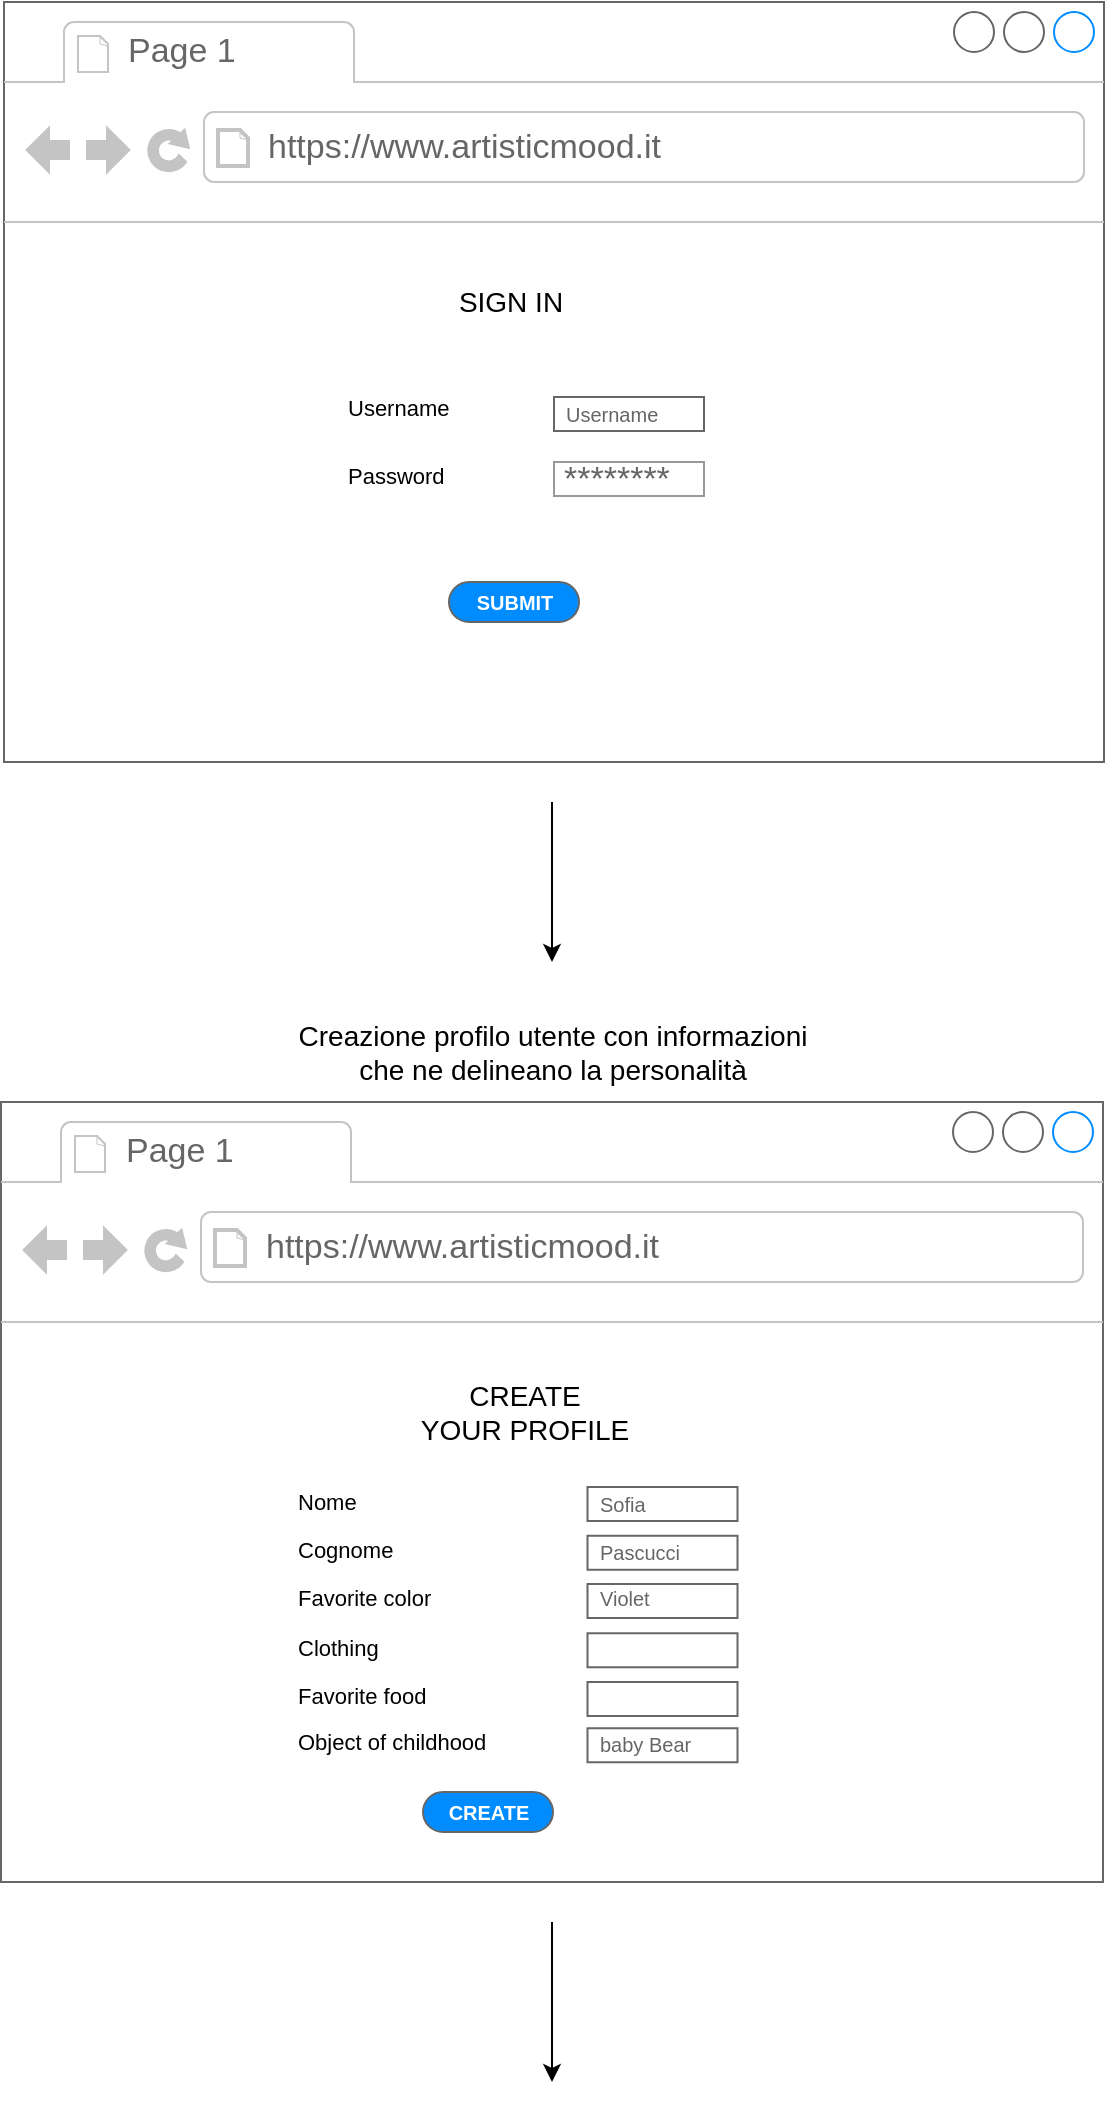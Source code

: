 <mxfile version="14.6.13" type="github">
  <diagram id="t-vG8ZV_y40gXpaXllgX" name="Page-1">
    <mxGraphModel dx="868" dy="1594" grid="1" gridSize="10" guides="1" tooltips="1" connect="1" arrows="1" fold="1" page="1" pageScale="1" pageWidth="827" pageHeight="1169" math="0" shadow="0">
      <root>
        <mxCell id="0" />
        <mxCell id="1" parent="0" />
        <mxCell id="Rd8o1q79E7iB4HKp2Ns0-1" value="" style="strokeWidth=1;shadow=0;dashed=0;align=center;html=1;shape=mxgraph.mockup.containers.browserWindow;rSize=0;strokeColor=#666666;strokeColor2=#008cff;strokeColor3=#c4c4c4;mainText=,;recursiveResize=0;" vertex="1" parent="1">
          <mxGeometry x="139" y="-1140" width="550" height="380" as="geometry" />
        </mxCell>
        <mxCell id="Rd8o1q79E7iB4HKp2Ns0-2" value="Page 1" style="strokeWidth=1;shadow=0;dashed=0;align=center;html=1;shape=mxgraph.mockup.containers.anchor;fontSize=17;fontColor=#666666;align=left;" vertex="1" parent="Rd8o1q79E7iB4HKp2Ns0-1">
          <mxGeometry x="60" y="12" width="110" height="26" as="geometry" />
        </mxCell>
        <mxCell id="Rd8o1q79E7iB4HKp2Ns0-3" value="https://www.artisticmood.it" style="strokeWidth=1;shadow=0;dashed=0;align=center;html=1;shape=mxgraph.mockup.containers.anchor;rSize=0;fontSize=17;fontColor=#666666;align=left;" vertex="1" parent="Rd8o1q79E7iB4HKp2Ns0-1">
          <mxGeometry x="130" y="60" width="250" height="26" as="geometry" />
        </mxCell>
        <mxCell id="Rd8o1q79E7iB4HKp2Ns0-4" value="&lt;font style=&quot;font-size: 10px&quot;&gt;Username&lt;/font&gt;" style="strokeWidth=1;shadow=0;dashed=0;align=center;html=1;shape=mxgraph.mockup.text.textBox;fontColor=#666666;align=left;fontSize=17;spacingLeft=4;spacingTop=-3;strokeColor=#666666;mainText=" vertex="1" parent="Rd8o1q79E7iB4HKp2Ns0-1">
          <mxGeometry x="275" y="197.5" width="75" height="17" as="geometry" />
        </mxCell>
        <mxCell id="Rd8o1q79E7iB4HKp2Ns0-5" value="&lt;font style=&quot;font-size: 11px&quot;&gt;Username&lt;/font&gt;" style="text;html=1;resizable=0;autosize=1;align=left;verticalAlign=middle;points=[];fillColor=none;strokeColor=none;rounded=0;" vertex="1" parent="Rd8o1q79E7iB4HKp2Ns0-1">
          <mxGeometry x="170" y="192.5" width="70" height="20" as="geometry" />
        </mxCell>
        <mxCell id="Rd8o1q79E7iB4HKp2Ns0-6" value="&lt;font style=&quot;font-size: 11px&quot;&gt;Password&lt;/font&gt;" style="text;html=1;resizable=0;autosize=1;align=left;verticalAlign=middle;points=[];fillColor=none;strokeColor=none;rounded=0;" vertex="1" parent="Rd8o1q79E7iB4HKp2Ns0-1">
          <mxGeometry x="170" y="227" width="60" height="20" as="geometry" />
        </mxCell>
        <mxCell id="Rd8o1q79E7iB4HKp2Ns0-7" value="********" style="strokeWidth=1;shadow=0;dashed=0;align=center;html=1;shape=mxgraph.mockup.forms.pwField;strokeColor=#999999;mainText=;align=left;fontColor=#666666;fontSize=17;spacingLeft=3;" vertex="1" parent="Rd8o1q79E7iB4HKp2Ns0-1">
          <mxGeometry x="275" y="230" width="75" height="17" as="geometry" />
        </mxCell>
        <mxCell id="Rd8o1q79E7iB4HKp2Ns0-8" value="SUBMIT" style="strokeWidth=1;shadow=0;dashed=0;align=center;html=1;shape=mxgraph.mockup.buttons.button;strokeColor=#666666;fontColor=#ffffff;mainText=;buttonStyle=round;fontSize=10;fontStyle=1;fillColor=#008cff;whiteSpace=wrap;" vertex="1" parent="Rd8o1q79E7iB4HKp2Ns0-1">
          <mxGeometry x="222.5" y="290" width="65" height="20" as="geometry" />
        </mxCell>
        <mxCell id="Rd8o1q79E7iB4HKp2Ns0-9" value="&lt;font style=&quot;font-size: 14px&quot;&gt;SIGN IN&lt;/font&gt;" style="text;html=1;resizable=0;autosize=1;align=center;verticalAlign=middle;points=[];fillColor=none;strokeColor=none;rounded=0;" vertex="1" parent="Rd8o1q79E7iB4HKp2Ns0-1">
          <mxGeometry x="217.5" y="140" width="70" height="20" as="geometry" />
        </mxCell>
        <mxCell id="Rd8o1q79E7iB4HKp2Ns0-10" value="&lt;font style=&quot;font-size: 14px&quot;&gt;Creazione profilo utente con informazioni&lt;br&gt;che ne delineano la personalità&lt;/font&gt;" style="text;html=1;resizable=0;autosize=1;align=center;verticalAlign=middle;points=[];fillColor=none;strokeColor=none;rounded=0;fontSize=10;" vertex="1" parent="1">
          <mxGeometry x="278" y="-630" width="270" height="30" as="geometry" />
        </mxCell>
        <mxCell id="Rd8o1q79E7iB4HKp2Ns0-11" value="" style="endArrow=classic;html=1;" edge="1" parent="1">
          <mxGeometry width="50" height="50" relative="1" as="geometry">
            <mxPoint x="413" y="-740" as="sourcePoint" />
            <mxPoint x="413" y="-660" as="targetPoint" />
          </mxGeometry>
        </mxCell>
        <mxCell id="Rd8o1q79E7iB4HKp2Ns0-12" value="" style="strokeWidth=1;shadow=0;dashed=0;align=center;html=1;shape=mxgraph.mockup.containers.browserWindow;rSize=0;strokeColor=#666666;strokeColor2=#008cff;strokeColor3=#c4c4c4;mainText=,;recursiveResize=0;" vertex="1" parent="1">
          <mxGeometry x="137.5" y="-590" width="551" height="390" as="geometry" />
        </mxCell>
        <mxCell id="Rd8o1q79E7iB4HKp2Ns0-13" value="Page 1" style="strokeWidth=1;shadow=0;dashed=0;align=center;html=1;shape=mxgraph.mockup.containers.anchor;fontSize=17;fontColor=#666666;align=left;" vertex="1" parent="Rd8o1q79E7iB4HKp2Ns0-12">
          <mxGeometry x="60" y="12" width="110" height="26" as="geometry" />
        </mxCell>
        <mxCell id="Rd8o1q79E7iB4HKp2Ns0-14" value="https://www.artisticmood.it" style="strokeWidth=1;shadow=0;dashed=0;align=center;html=1;shape=mxgraph.mockup.containers.anchor;rSize=0;fontSize=17;fontColor=#666666;align=left;" vertex="1" parent="Rd8o1q79E7iB4HKp2Ns0-12">
          <mxGeometry x="130" y="60" width="250" height="26" as="geometry" />
        </mxCell>
        <mxCell id="Rd8o1q79E7iB4HKp2Ns0-15" value="" style="shape=image;html=1;verticalAlign=top;verticalLabelPosition=bottom;labelBackgroundColor=#ffffff;imageAspect=0;aspect=fixed;image=https://cdn4.iconfinder.com/data/icons/basic-ui-2-line/32/person-people-man-profile-human-128.png;strokeWidth=1;" vertex="1" parent="Rd8o1q79E7iB4HKp2Ns0-12">
          <mxGeometry x="156" y="135" width="40" height="40" as="geometry" />
        </mxCell>
        <mxCell id="Rd8o1q79E7iB4HKp2Ns0-16" value="&lt;font style=&quot;font-size: 14px&quot;&gt;CREATE &lt;br&gt;YOUR PROFILE&lt;/font&gt;" style="text;html=1;resizable=0;autosize=1;align=center;verticalAlign=middle;points=[];fillColor=none;strokeColor=none;rounded=0;" vertex="1" parent="Rd8o1q79E7iB4HKp2Ns0-12">
          <mxGeometry x="201" y="135" width="120" height="40" as="geometry" />
        </mxCell>
        <mxCell id="Rd8o1q79E7iB4HKp2Ns0-17" value="" style="strokeWidth=1;shadow=0;dashed=0;align=center;html=1;shape=mxgraph.mockup.text.textBox;fontColor=#666666;align=left;fontSize=17;spacingLeft=4;spacingTop=-3;strokeColor=#666666;mainText=" vertex="1" parent="Rd8o1q79E7iB4HKp2Ns0-12">
          <mxGeometry x="293.25" y="265.63" width="75" height="17" as="geometry" />
        </mxCell>
        <mxCell id="Rd8o1q79E7iB4HKp2Ns0-18" value="&lt;span style=&quot;font-size: 10px&quot;&gt;Violet&lt;/span&gt;" style="strokeWidth=1;shadow=0;dashed=0;align=left;html=1;shape=mxgraph.mockup.text.textBox;fontColor=#666666;align=left;fontSize=10;spacingLeft=4;spacingTop=-3;strokeColor=#666666;mainText=" vertex="1" parent="Rd8o1q79E7iB4HKp2Ns0-12">
          <mxGeometry x="293.25" y="241" width="75" height="17" as="geometry" />
        </mxCell>
        <mxCell id="Rd8o1q79E7iB4HKp2Ns0-19" value="" style="strokeWidth=1;shadow=0;dashed=0;align=center;html=1;shape=mxgraph.mockup.text.textBox;fontColor=#666666;align=left;fontSize=17;spacingLeft=4;spacingTop=-3;strokeColor=#666666;mainText=" vertex="1" parent="Rd8o1q79E7iB4HKp2Ns0-12">
          <mxGeometry x="293.25" y="290.0" width="75" height="17" as="geometry" />
        </mxCell>
        <mxCell id="Rd8o1q79E7iB4HKp2Ns0-20" value="&lt;span style=&quot;font-size: 10px&quot;&gt;baby Bear&lt;/span&gt;" style="strokeWidth=1;shadow=0;dashed=0;align=center;html=1;shape=mxgraph.mockup.text.textBox;fontColor=#666666;align=left;fontSize=17;spacingLeft=4;spacingTop=-3;strokeColor=#666666;mainText=" vertex="1" parent="Rd8o1q79E7iB4HKp2Ns0-12">
          <mxGeometry x="293.25" y="313.13" width="75" height="17" as="geometry" />
        </mxCell>
        <mxCell id="Rd8o1q79E7iB4HKp2Ns0-21" value="&lt;font style=&quot;font-size: 11px&quot;&gt;Favorite color&lt;/font&gt;" style="text;html=1;resizable=0;autosize=1;align=left;verticalAlign=middle;points=[];fillColor=none;strokeColor=none;rounded=0;" vertex="1" parent="Rd8o1q79E7iB4HKp2Ns0-12">
          <mxGeometry x="146" y="238.0" width="80" height="20" as="geometry" />
        </mxCell>
        <mxCell id="Rd8o1q79E7iB4HKp2Ns0-22" value="&lt;font style=&quot;font-size: 11px&quot;&gt;Clothing&lt;/font&gt;" style="text;html=1;resizable=0;autosize=1;align=left;verticalAlign=middle;points=[];fillColor=none;strokeColor=none;rounded=0;" vertex="1" parent="Rd8o1q79E7iB4HKp2Ns0-12">
          <mxGeometry x="146" y="262.63" width="60" height="20" as="geometry" />
        </mxCell>
        <mxCell id="Rd8o1q79E7iB4HKp2Ns0-23" value="&lt;font style=&quot;font-size: 11px&quot;&gt;Favorite food&lt;/font&gt;" style="text;html=1;resizable=0;autosize=1;align=left;verticalAlign=middle;points=[];fillColor=none;strokeColor=none;rounded=0;" vertex="1" parent="Rd8o1q79E7iB4HKp2Ns0-12">
          <mxGeometry x="146" y="287.0" width="80" height="20" as="geometry" />
        </mxCell>
        <mxCell id="Rd8o1q79E7iB4HKp2Ns0-24" value="&lt;font style=&quot;font-size: 11px&quot;&gt;Object of childhood&lt;/font&gt;" style="text;html=1;resizable=0;autosize=1;align=left;verticalAlign=middle;points=[];fillColor=none;strokeColor=none;rounded=0;" vertex="1" parent="Rd8o1q79E7iB4HKp2Ns0-12">
          <mxGeometry x="146" y="310.13" width="110" height="20" as="geometry" />
        </mxCell>
        <mxCell id="Rd8o1q79E7iB4HKp2Ns0-25" value="&lt;font style=&quot;font-size: 11px&quot;&gt;Nome&lt;/font&gt;" style="text;html=1;resizable=0;autosize=1;align=left;verticalAlign=middle;points=[];fillColor=none;strokeColor=none;rounded=0;" vertex="1" parent="Rd8o1q79E7iB4HKp2Ns0-12">
          <mxGeometry x="146" y="189.5" width="40" height="20" as="geometry" />
        </mxCell>
        <mxCell id="Rd8o1q79E7iB4HKp2Ns0-26" value="&lt;font style=&quot;font-size: 10px&quot;&gt;Sofia&lt;/font&gt;" style="strokeWidth=1;shadow=0;dashed=0;align=center;html=1;shape=mxgraph.mockup.text.textBox;fontColor=#666666;align=left;fontSize=17;spacingLeft=4;spacingTop=-3;strokeColor=#666666;mainText=" vertex="1" parent="Rd8o1q79E7iB4HKp2Ns0-12">
          <mxGeometry x="293.25" y="192.5" width="75" height="17" as="geometry" />
        </mxCell>
        <mxCell id="Rd8o1q79E7iB4HKp2Ns0-27" value="CREATE" style="strokeWidth=1;shadow=0;dashed=0;align=center;html=1;shape=mxgraph.mockup.buttons.button;strokeColor=#666666;fontColor=#ffffff;mainText=;buttonStyle=round;fontSize=10;fontStyle=1;fillColor=#008cff;whiteSpace=wrap;" vertex="1" parent="Rd8o1q79E7iB4HKp2Ns0-12">
          <mxGeometry x="211" y="345" width="65" height="20" as="geometry" />
        </mxCell>
        <mxCell id="Rd8o1q79E7iB4HKp2Ns0-28" value="&lt;font style=&quot;font-size: 11px&quot;&gt;Cognome&lt;/font&gt;" style="text;html=1;resizable=0;autosize=1;align=left;verticalAlign=middle;points=[];fillColor=none;strokeColor=none;rounded=0;" vertex="1" parent="Rd8o1q79E7iB4HKp2Ns0-12">
          <mxGeometry x="146" y="213.88" width="60" height="20" as="geometry" />
        </mxCell>
        <mxCell id="Rd8o1q79E7iB4HKp2Ns0-29" value="&lt;font style=&quot;font-size: 10px&quot;&gt;Pascucci&lt;/font&gt;" style="strokeWidth=1;shadow=0;dashed=0;align=center;html=1;shape=mxgraph.mockup.text.textBox;fontColor=#666666;align=left;fontSize=17;spacingLeft=4;spacingTop=-3;strokeColor=#666666;mainText=" vertex="1" parent="Rd8o1q79E7iB4HKp2Ns0-12">
          <mxGeometry x="293.25" y="216.88" width="75" height="17" as="geometry" />
        </mxCell>
        <mxCell id="Rd8o1q79E7iB4HKp2Ns0-30" value="" style="endArrow=classic;html=1;" edge="1" parent="1">
          <mxGeometry width="50" height="50" relative="1" as="geometry">
            <mxPoint x="413" y="-180" as="sourcePoint" />
            <mxPoint x="413" y="-100" as="targetPoint" />
          </mxGeometry>
        </mxCell>
      </root>
    </mxGraphModel>
  </diagram>
</mxfile>
